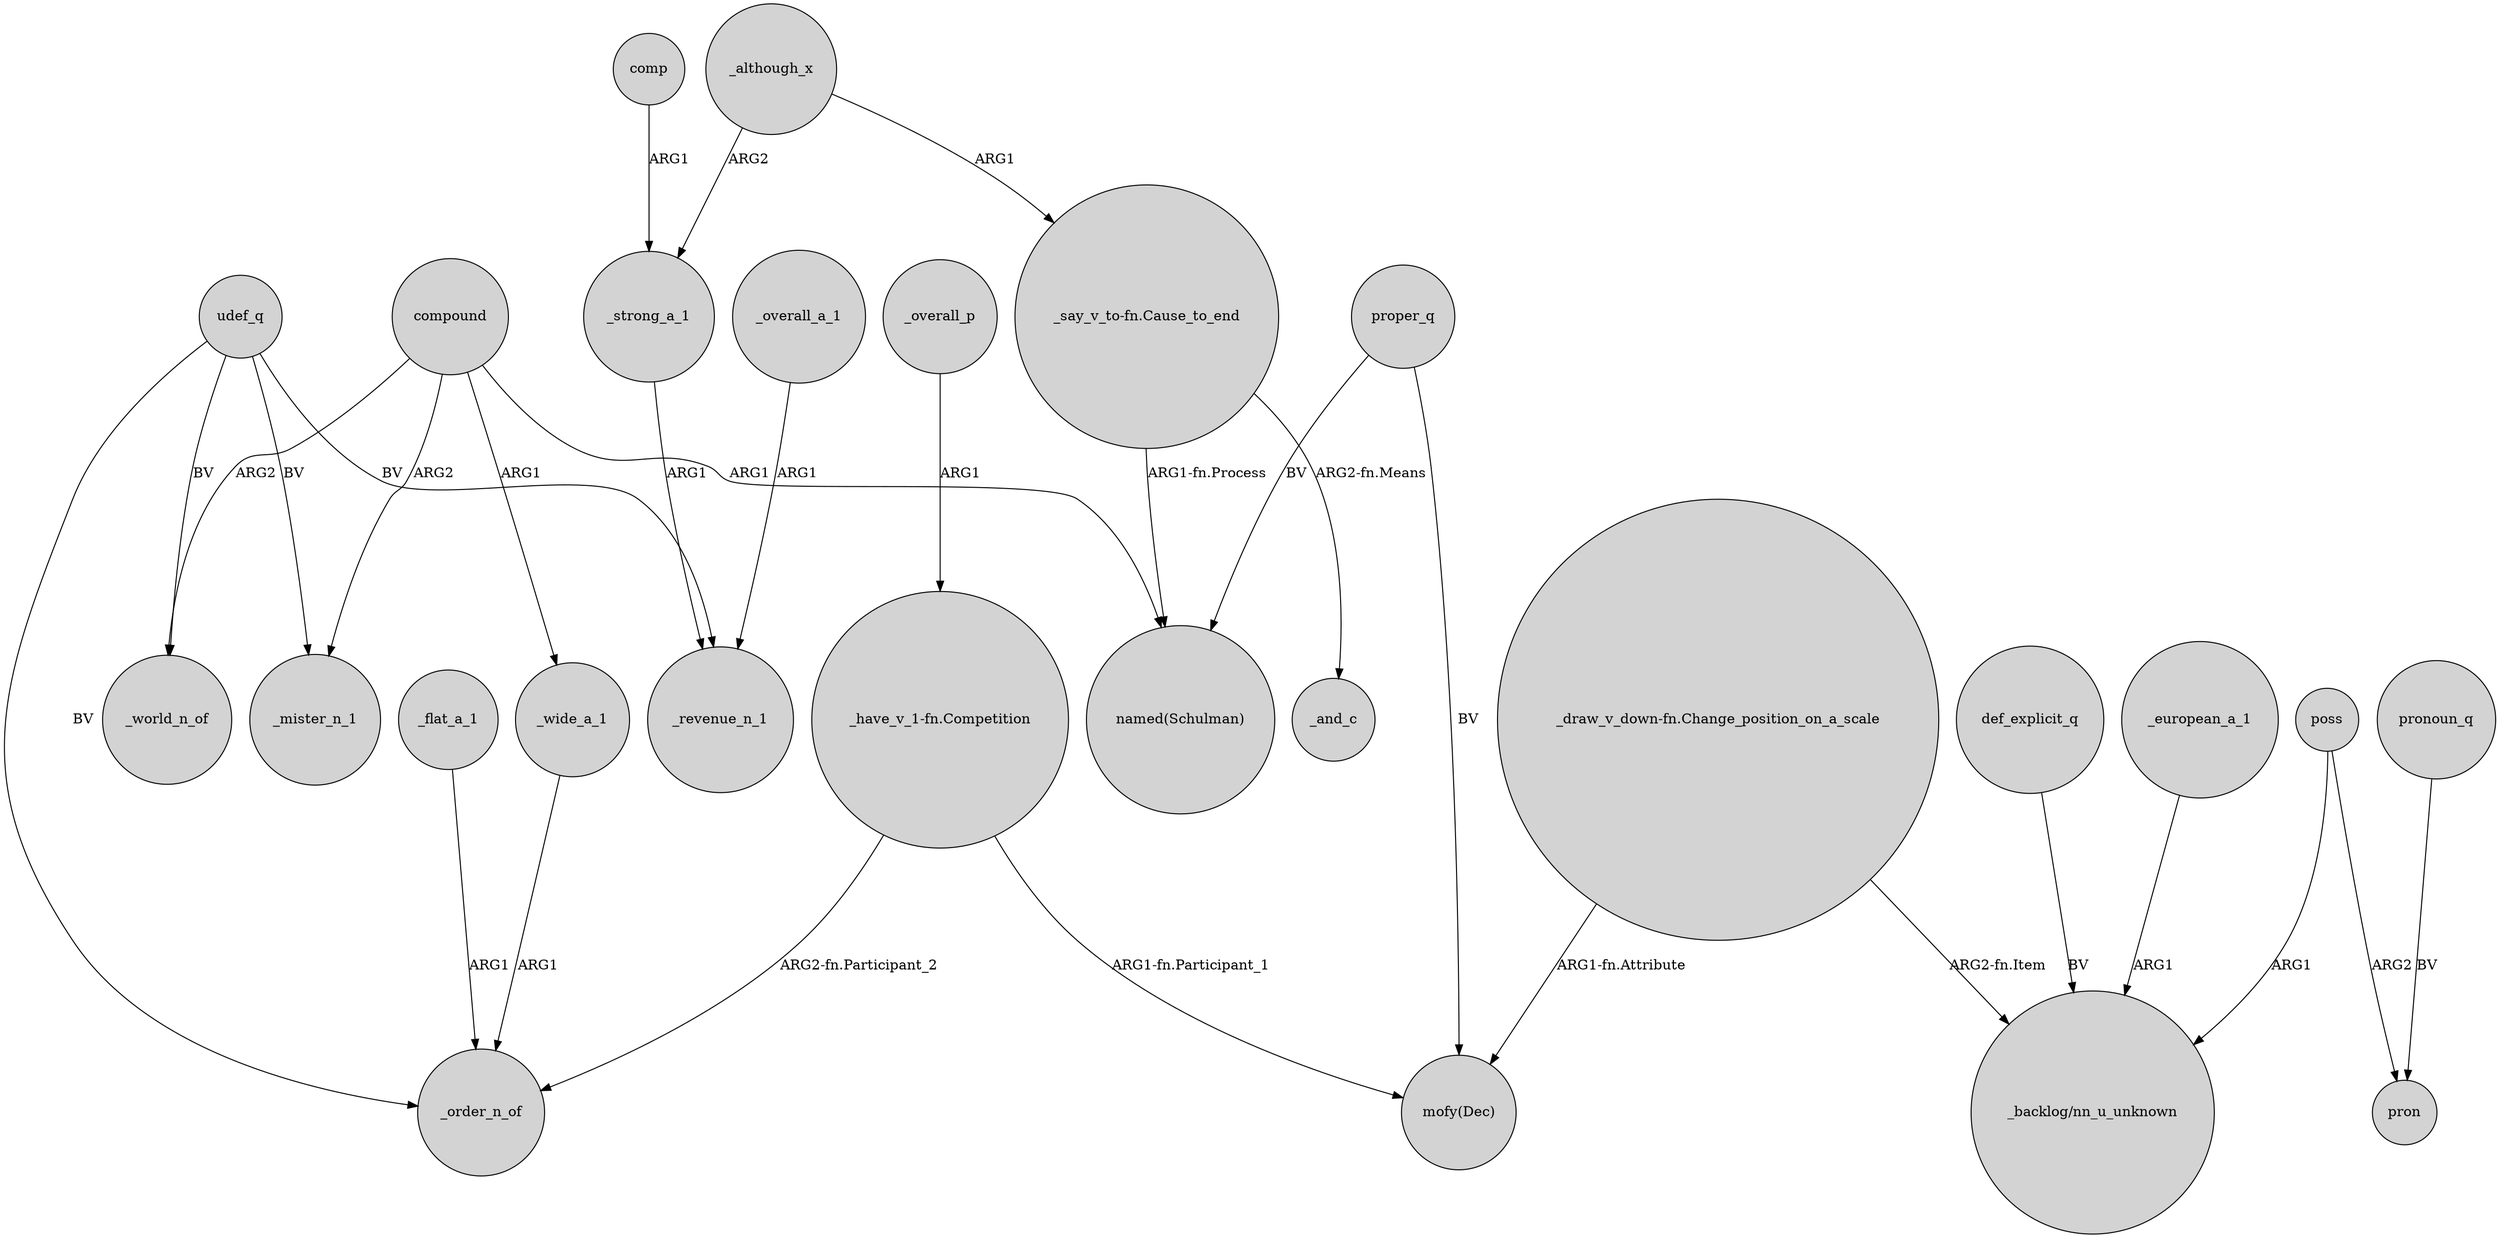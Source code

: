 digraph {
	node [shape=circle style=filled]
	compound -> _mister_n_1 [label=ARG2]
	"_say_v_to-fn.Cause_to_end" -> "named(Schulman)" [label="ARG1-fn.Process"]
	proper_q -> "named(Schulman)" [label=BV]
	"_say_v_to-fn.Cause_to_end" -> _and_c [label="ARG2-fn.Means"]
	compound -> "named(Schulman)" [label=ARG1]
	udef_q -> _world_n_of [label=BV]
	compound -> _wide_a_1 [label=ARG1]
	"_draw_v_down-fn.Change_position_on_a_scale" -> "_backlog/nn_u_unknown" [label="ARG2-fn.Item"]
	def_explicit_q -> "_backlog/nn_u_unknown" [label=BV]
	_european_a_1 -> "_backlog/nn_u_unknown" [label=ARG1]
	udef_q -> _order_n_of [label=BV]
	_flat_a_1 -> _order_n_of [label=ARG1]
	udef_q -> _mister_n_1 [label=BV]
	comp -> _strong_a_1 [label=ARG1]
	udef_q -> _revenue_n_1 [label=BV]
	_although_x -> _strong_a_1 [label=ARG2]
	_although_x -> "_say_v_to-fn.Cause_to_end" [label=ARG1]
	proper_q -> "mofy(Dec)" [label=BV]
	pronoun_q -> pron [label=BV]
	poss -> pron [label=ARG2]
	_overall_a_1 -> _revenue_n_1 [label=ARG1]
	"_draw_v_down-fn.Change_position_on_a_scale" -> "mofy(Dec)" [label="ARG1-fn.Attribute"]
	compound -> _world_n_of [label=ARG2]
	"_have_v_1-fn.Competition" -> _order_n_of [label="ARG2-fn.Participant_2"]
	"_have_v_1-fn.Competition" -> "mofy(Dec)" [label="ARG1-fn.Participant_1"]
	poss -> "_backlog/nn_u_unknown" [label=ARG1]
	_strong_a_1 -> _revenue_n_1 [label=ARG1]
	_overall_p -> "_have_v_1-fn.Competition" [label=ARG1]
	_wide_a_1 -> _order_n_of [label=ARG1]
}
